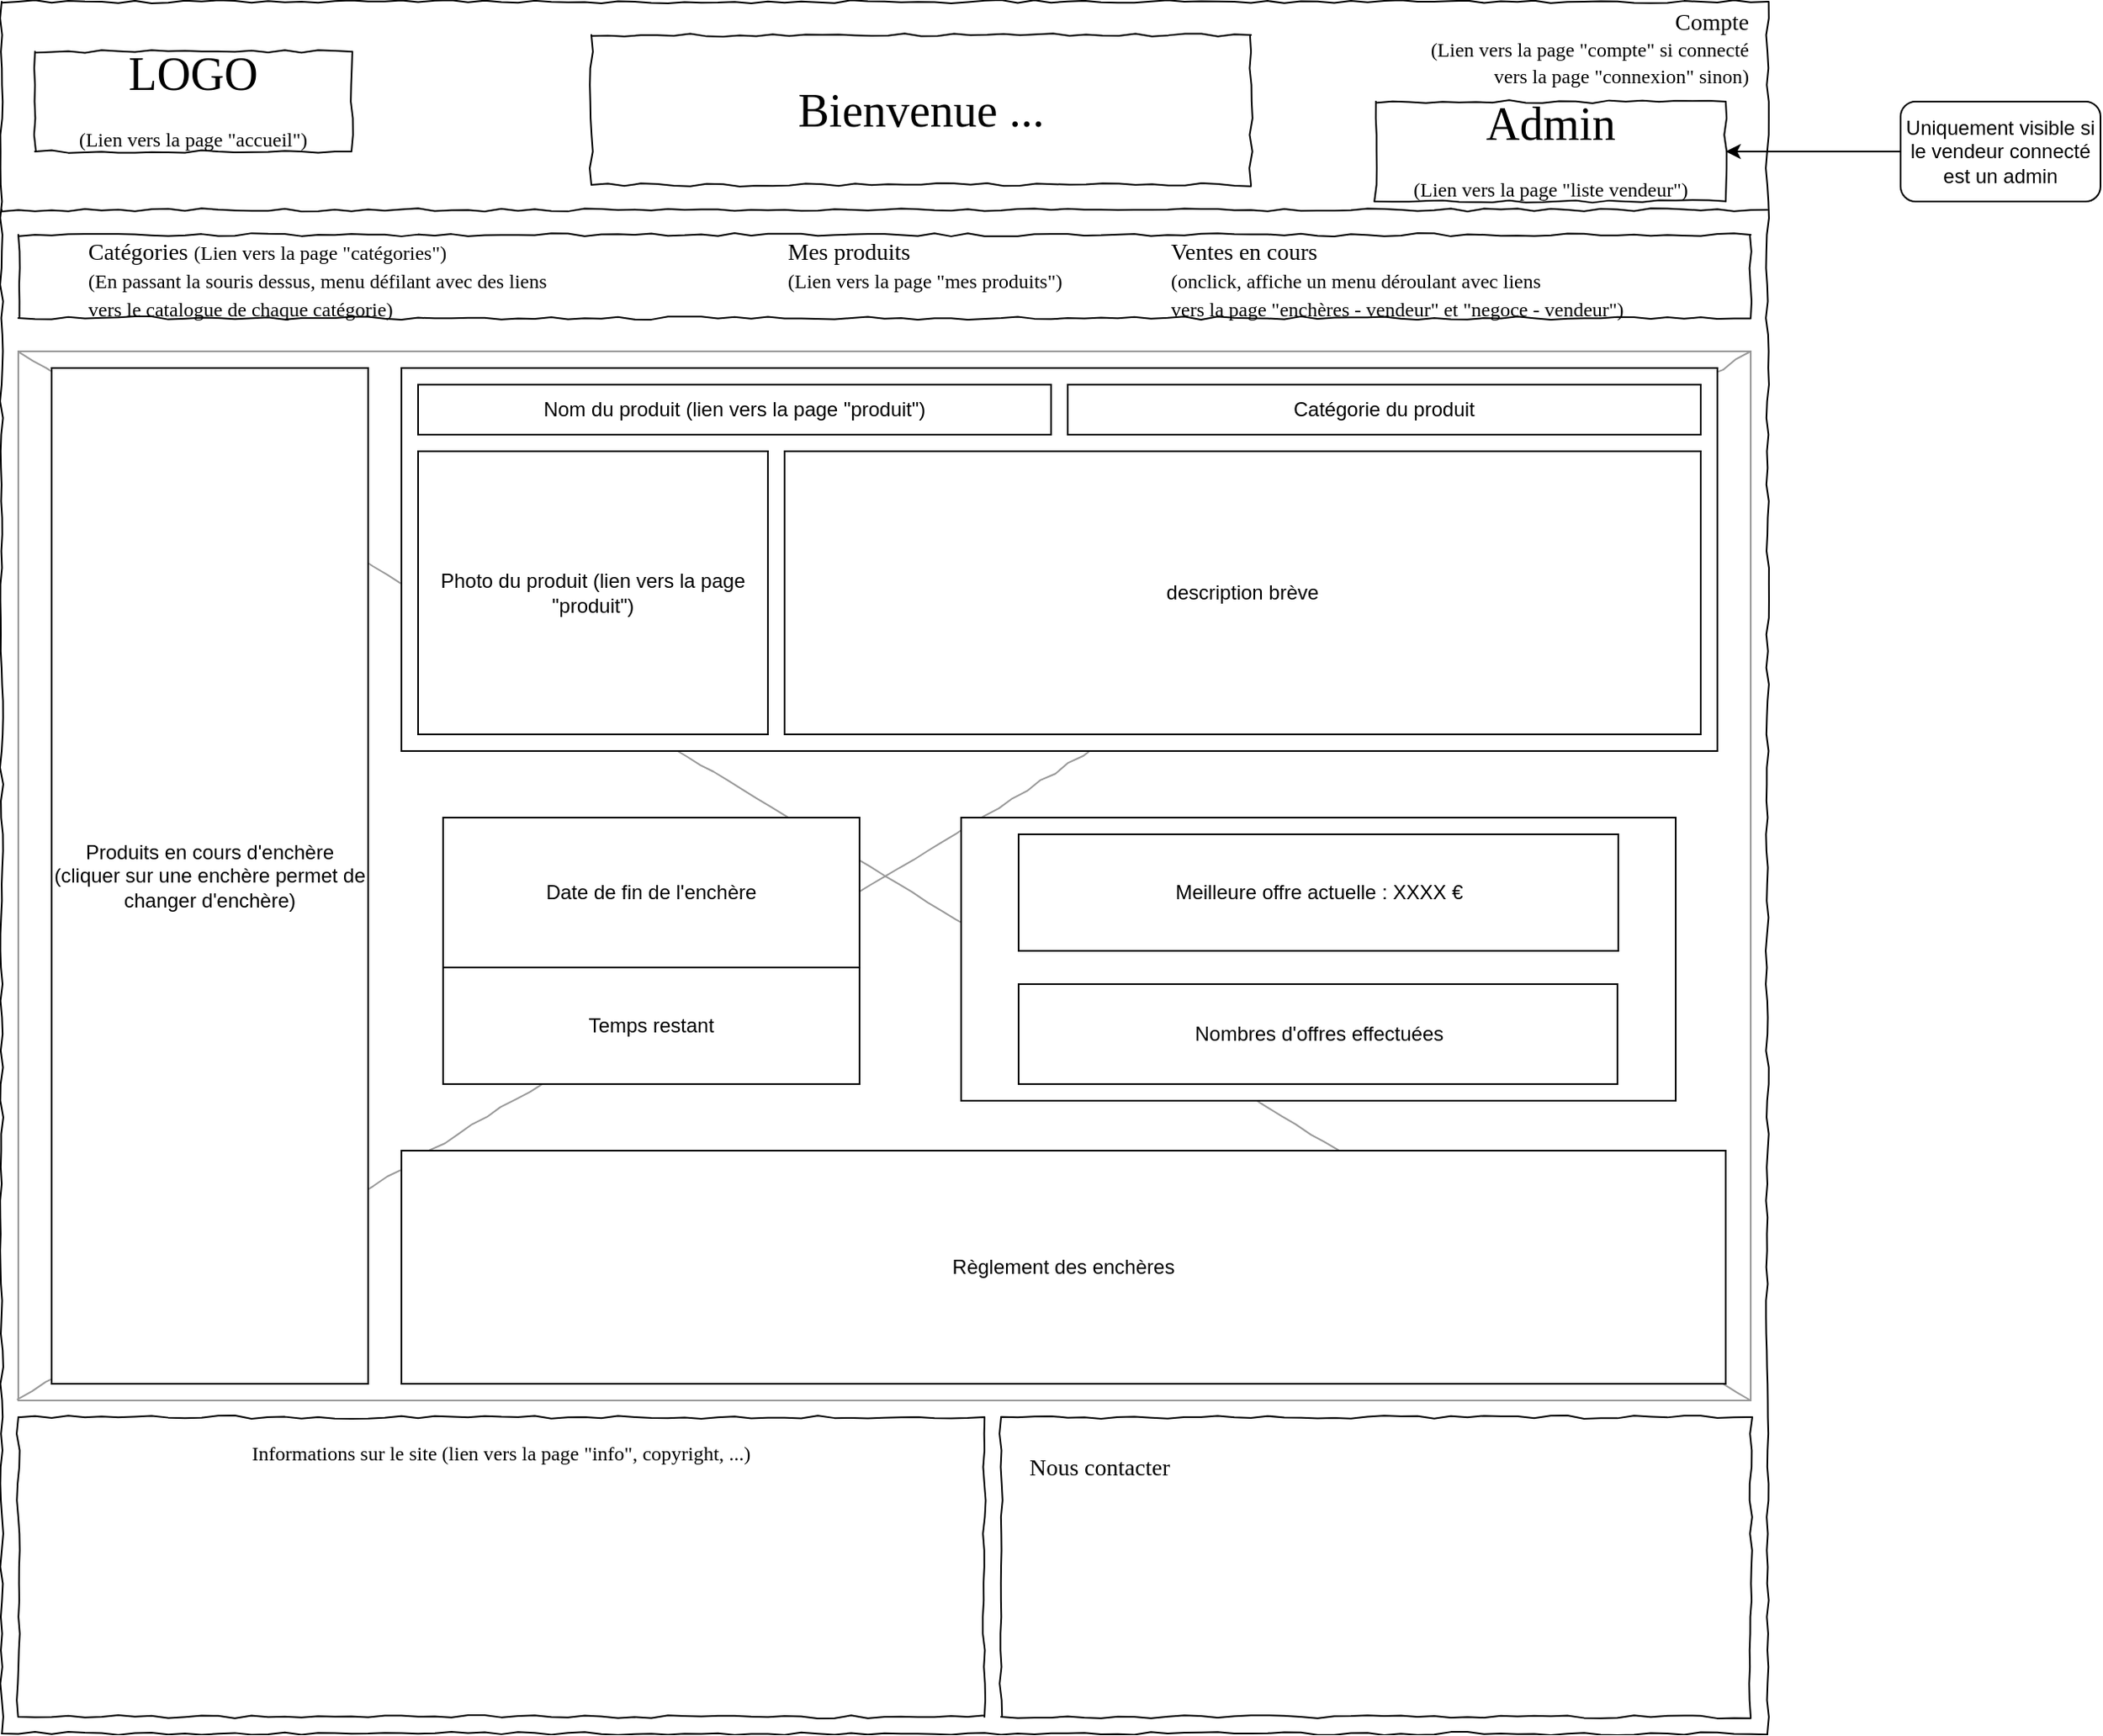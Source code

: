 <mxfile version="12.9.12" type="device"><diagram name="Page-1" id="03018318-947c-dd8e-b7a3-06fadd420f32"><mxGraphModel dx="2031" dy="1094" grid="1" gridSize="10" guides="1" tooltips="1" connect="1" arrows="1" fold="1" page="1" pageScale="1" pageWidth="1300" pageHeight="1100" background="#ffffff" math="0" shadow="0"><root><mxCell id="0"/><mxCell id="1" parent="0"/><mxCell id="677b7b8949515195-1" value="&lt;br&gt;&lt;br&gt;" style="whiteSpace=wrap;html=1;rounded=0;shadow=0;labelBackgroundColor=none;strokeColor=#000000;strokeWidth=1;fillColor=none;fontFamily=Verdana;fontSize=12;fontColor=#000000;align=center;comic=1;" parent="1" vertex="1"><mxGeometry x="20" y="20" width="1060" height="1040" as="geometry"/></mxCell><mxCell id="677b7b8949515195-2" value="LOGO&lt;br style=&quot;font-size: 12px&quot;&gt;&lt;span style=&quot;font-size: 12px&quot;&gt;(Lien vers la page &quot;accueil&quot;)&lt;/span&gt;" style="whiteSpace=wrap;html=1;rounded=0;shadow=0;labelBackgroundColor=none;strokeWidth=1;fontFamily=Verdana;fontSize=28;align=center;comic=1;" parent="1" vertex="1"><mxGeometry x="40" y="50" width="190" height="60" as="geometry"/></mxCell><mxCell id="677b7b8949515195-7" value="&lt;span style=&quot;text-align: right&quot;&gt;Compte&lt;/span&gt;&lt;br style=&quot;text-align: right ; font-size: 12px&quot;&gt;&lt;span style=&quot;text-align: right ; font-size: 12px&quot;&gt;(Lien vers la page &quot;compte&quot; si connecté&lt;br&gt;&lt;div&gt;vers la page &quot;connexion&quot; sinon)&lt;/div&gt;&lt;/span&gt;" style="text;html=1;points=[];align=right;verticalAlign=middle;spacingTop=-4;fontSize=14;fontFamily=Verdana;labelPosition=left;verticalLabelPosition=middle;" parent="1" vertex="1"><mxGeometry x="1070" y="40" width="60" height="20" as="geometry"/></mxCell><mxCell id="677b7b8949515195-9" value="" style="line;strokeWidth=1;html=1;rounded=0;shadow=0;labelBackgroundColor=none;fillColor=none;fontFamily=Verdana;fontSize=14;fontColor=#000000;align=center;comic=1;" parent="1" vertex="1"><mxGeometry x="20" y="140" width="1060" height="10" as="geometry"/></mxCell><mxCell id="677b7b8949515195-10" value="" style="whiteSpace=wrap;html=1;rounded=0;shadow=0;labelBackgroundColor=none;strokeWidth=1;fillColor=none;fontFamily=Verdana;fontSize=12;align=center;comic=1;" parent="1" vertex="1"><mxGeometry x="30" y="160" width="1040" height="50" as="geometry"/></mxCell><mxCell id="677b7b8949515195-11" value="Mes produits&lt;br style=&quot;font-size: 12px&quot;&gt;&lt;span style=&quot;font-size: 12px&quot;&gt;(Lien vers la page &quot;mes produits&quot;)&lt;/span&gt;" style="text;html=1;points=[];align=left;verticalAlign=top;spacingTop=-4;fontSize=14;fontFamily=Verdana" parent="1" vertex="1"><mxGeometry x="490" y="160" width="80" height="20" as="geometry"/></mxCell><mxCell id="677b7b8949515195-13" value="Ventes en cours&lt;br style=&quot;font-size: 12px&quot;&gt;&lt;span style=&quot;font-size: 12px&quot;&gt;(onclick, affiche un menu déroulant avec liens&lt;br&gt;vers la page &quot;enchères - vendeur&quot; et &quot;negoce - vendeur&quot;)&lt;/span&gt;" style="text;html=1;points=[];align=left;verticalAlign=top;spacingTop=-4;fontSize=14;fontFamily=Verdana" parent="1" vertex="1"><mxGeometry x="720" y="160" width="60" height="20" as="geometry"/></mxCell><mxCell id="677b7b8949515195-15" value="&lt;div style=&quot;text-align: justify&quot;&gt;Informations sur le site (lien vers la page &quot;info&quot;, copyright, ...)&lt;br&gt;&lt;/div&gt;" style="whiteSpace=wrap;html=1;rounded=0;shadow=0;labelBackgroundColor=none;strokeWidth=1;fillColor=none;fontFamily=Verdana;fontSize=12;align=center;verticalAlign=top;spacing=10;comic=1;" parent="1" vertex="1"><mxGeometry x="30" y="870" width="580" height="180" as="geometry"/></mxCell><mxCell id="677b7b8949515195-16" value="" style="verticalLabelPosition=bottom;shadow=0;dashed=0;align=center;html=1;verticalAlign=top;strokeWidth=1;shape=mxgraph.mockup.graphics.simpleIcon;strokeColor=#999999;rounded=0;labelBackgroundColor=none;fontFamily=Verdana;fontSize=14;fontColor=#000000;comic=1;" parent="1" vertex="1"><mxGeometry x="30" y="230" width="1040" height="630" as="geometry"/></mxCell><mxCell id="677b7b8949515195-26" value="" style="whiteSpace=wrap;html=1;rounded=0;shadow=0;labelBackgroundColor=none;strokeWidth=1;fillColor=none;fontFamily=Verdana;fontSize=12;align=center;comic=1;" parent="1" vertex="1"><mxGeometry x="620" y="870" width="450" height="180" as="geometry"/></mxCell><mxCell id="677b7b8949515195-42" value="Nous contacter" style="text;html=1;points=[];align=left;verticalAlign=top;spacingTop=-4;fontSize=14;fontFamily=Verdana" parent="1" vertex="1"><mxGeometry x="635" y="890" width="170" height="20" as="geometry"/></mxCell><mxCell id="Vz2qVGnKAH75r2qcj9Pt-3" value="Bienvenue ..." style="whiteSpace=wrap;html=1;rounded=0;shadow=0;labelBackgroundColor=none;strokeWidth=1;fontFamily=Verdana;fontSize=28;align=center;comic=1;" parent="1" vertex="1"><mxGeometry x="374" y="40" width="396" height="90" as="geometry"/></mxCell><mxCell id="SH19D6yOcs5mVSagk4fh-6" value="Produits en cours d'enchère (cliquer sur une enchère permet de changer d'enchère)" style="rounded=0;whiteSpace=wrap;html=1;" parent="1" vertex="1"><mxGeometry x="50" y="240" width="190" height="610" as="geometry"/></mxCell><mxCell id="SH19D6yOcs5mVSagk4fh-7" value="" style="rounded=0;whiteSpace=wrap;html=1;" parent="1" vertex="1"><mxGeometry x="260" y="240" width="790" height="230" as="geometry"/></mxCell><mxCell id="SH19D6yOcs5mVSagk4fh-8" value="Photo du produit (lien vers la page &quot;produit&quot;)" style="rounded=0;whiteSpace=wrap;html=1;" parent="1" vertex="1"><mxGeometry x="270" y="290" width="210" height="170" as="geometry"/></mxCell><mxCell id="SH19D6yOcs5mVSagk4fh-9" value="description brève" style="rounded=0;whiteSpace=wrap;html=1;" parent="1" vertex="1"><mxGeometry x="490" y="290" width="550" height="170" as="geometry"/></mxCell><mxCell id="SH19D6yOcs5mVSagk4fh-10" value="Date de fin de l'enchère" style="rounded=0;whiteSpace=wrap;html=1;" parent="1" vertex="1"><mxGeometry x="285" y="510" width="250" height="90" as="geometry"/></mxCell><mxCell id="SH19D6yOcs5mVSagk4fh-11" value="Temps restant" style="rounded=0;whiteSpace=wrap;html=1;" parent="1" vertex="1"><mxGeometry x="285" y="600" width="250" height="70" as="geometry"/></mxCell><mxCell id="SH19D6yOcs5mVSagk4fh-12" value="" style="rounded=0;whiteSpace=wrap;html=1;" parent="1" vertex="1"><mxGeometry x="596" y="510" width="429" height="170" as="geometry"/></mxCell><mxCell id="SH19D6yOcs5mVSagk4fh-16" value="Règlement des enchères" style="rounded=0;whiteSpace=wrap;html=1;" parent="1" vertex="1"><mxGeometry x="260" y="710" width="795" height="140" as="geometry"/></mxCell><mxCell id="UgzmLLohK3HoKKtq9x1z-1" value="Meilleure offre actuelle : XXXX €" style="rounded=0;whiteSpace=wrap;html=1;" parent="1" vertex="1"><mxGeometry x="630.5" y="520" width="360" height="70" as="geometry"/></mxCell><mxCell id="UgzmLLohK3HoKKtq9x1z-2" value="Nombres d'offres effectuées" style="rounded=0;whiteSpace=wrap;html=1;" parent="1" vertex="1"><mxGeometry x="630.5" y="610" width="359.5" height="60" as="geometry"/></mxCell><mxCell id="UgzmLLohK3HoKKtq9x1z-3" value="Catégories&amp;nbsp;&lt;span style=&quot;font-size: 12px&quot;&gt;(Lien vers la page &quot;catégories&quot;)&lt;br&gt;(En passant la souris dessus, menu défilant avec des liens&amp;nbsp;&lt;br&gt;vers le catalogue de chaque catégorie)&lt;/span&gt;" style="text;html=1;points=[];align=left;verticalAlign=top;spacingTop=-4;fontSize=14;fontFamily=Verdana" parent="1" vertex="1"><mxGeometry x="70" y="160" width="80" height="20" as="geometry"/></mxCell><mxCell id="JGCjwbT3Sna9pAZJkd8M-1" value="Nom du produit (lien vers la page &quot;produit&quot;)" style="rounded=0;whiteSpace=wrap;html=1;" parent="1" vertex="1"><mxGeometry x="270" y="250" width="380" height="30" as="geometry"/></mxCell><mxCell id="JGCjwbT3Sna9pAZJkd8M-2" value="Catégorie du produit" style="rounded=0;whiteSpace=wrap;html=1;" parent="1" vertex="1"><mxGeometry x="660" y="250" width="380" height="30" as="geometry"/></mxCell><mxCell id="6a_rlePC-5tEXkKNH0qC-1" value="Admin&lt;br style=&quot;font-size: 12px&quot;&gt;&lt;span style=&quot;font-size: 12px&quot;&gt;(Lien vers la page &quot;liste vendeur&quot;)&lt;/span&gt;" style="whiteSpace=wrap;html=1;rounded=0;shadow=0;labelBackgroundColor=none;strokeWidth=1;fontFamily=Verdana;fontSize=28;align=center;comic=1;" parent="1" vertex="1"><mxGeometry x="845" y="80" width="210" height="60" as="geometry"/></mxCell><mxCell id="6a_rlePC-5tEXkKNH0qC-2" value="&lt;span&gt;Uniquement visible si le vendeur connecté est un admin&lt;/span&gt;" style="rounded=1;whiteSpace=wrap;html=1;" parent="1" vertex="1"><mxGeometry x="1160" y="80" width="120" height="60" as="geometry"/></mxCell><mxCell id="6a_rlePC-5tEXkKNH0qC-3" value="" style="endArrow=classic;html=1;entryX=1;entryY=0.5;entryDx=0;entryDy=0;exitX=0;exitY=0.5;exitDx=0;exitDy=0;" parent="1" source="6a_rlePC-5tEXkKNH0qC-2" target="6a_rlePC-5tEXkKNH0qC-1" edge="1"><mxGeometry width="50" height="50" relative="1" as="geometry"><mxPoint x="1120" y="240" as="sourcePoint"/><mxPoint x="1170" y="190" as="targetPoint"/></mxGeometry></mxCell></root></mxGraphModel></diagram></mxfile>